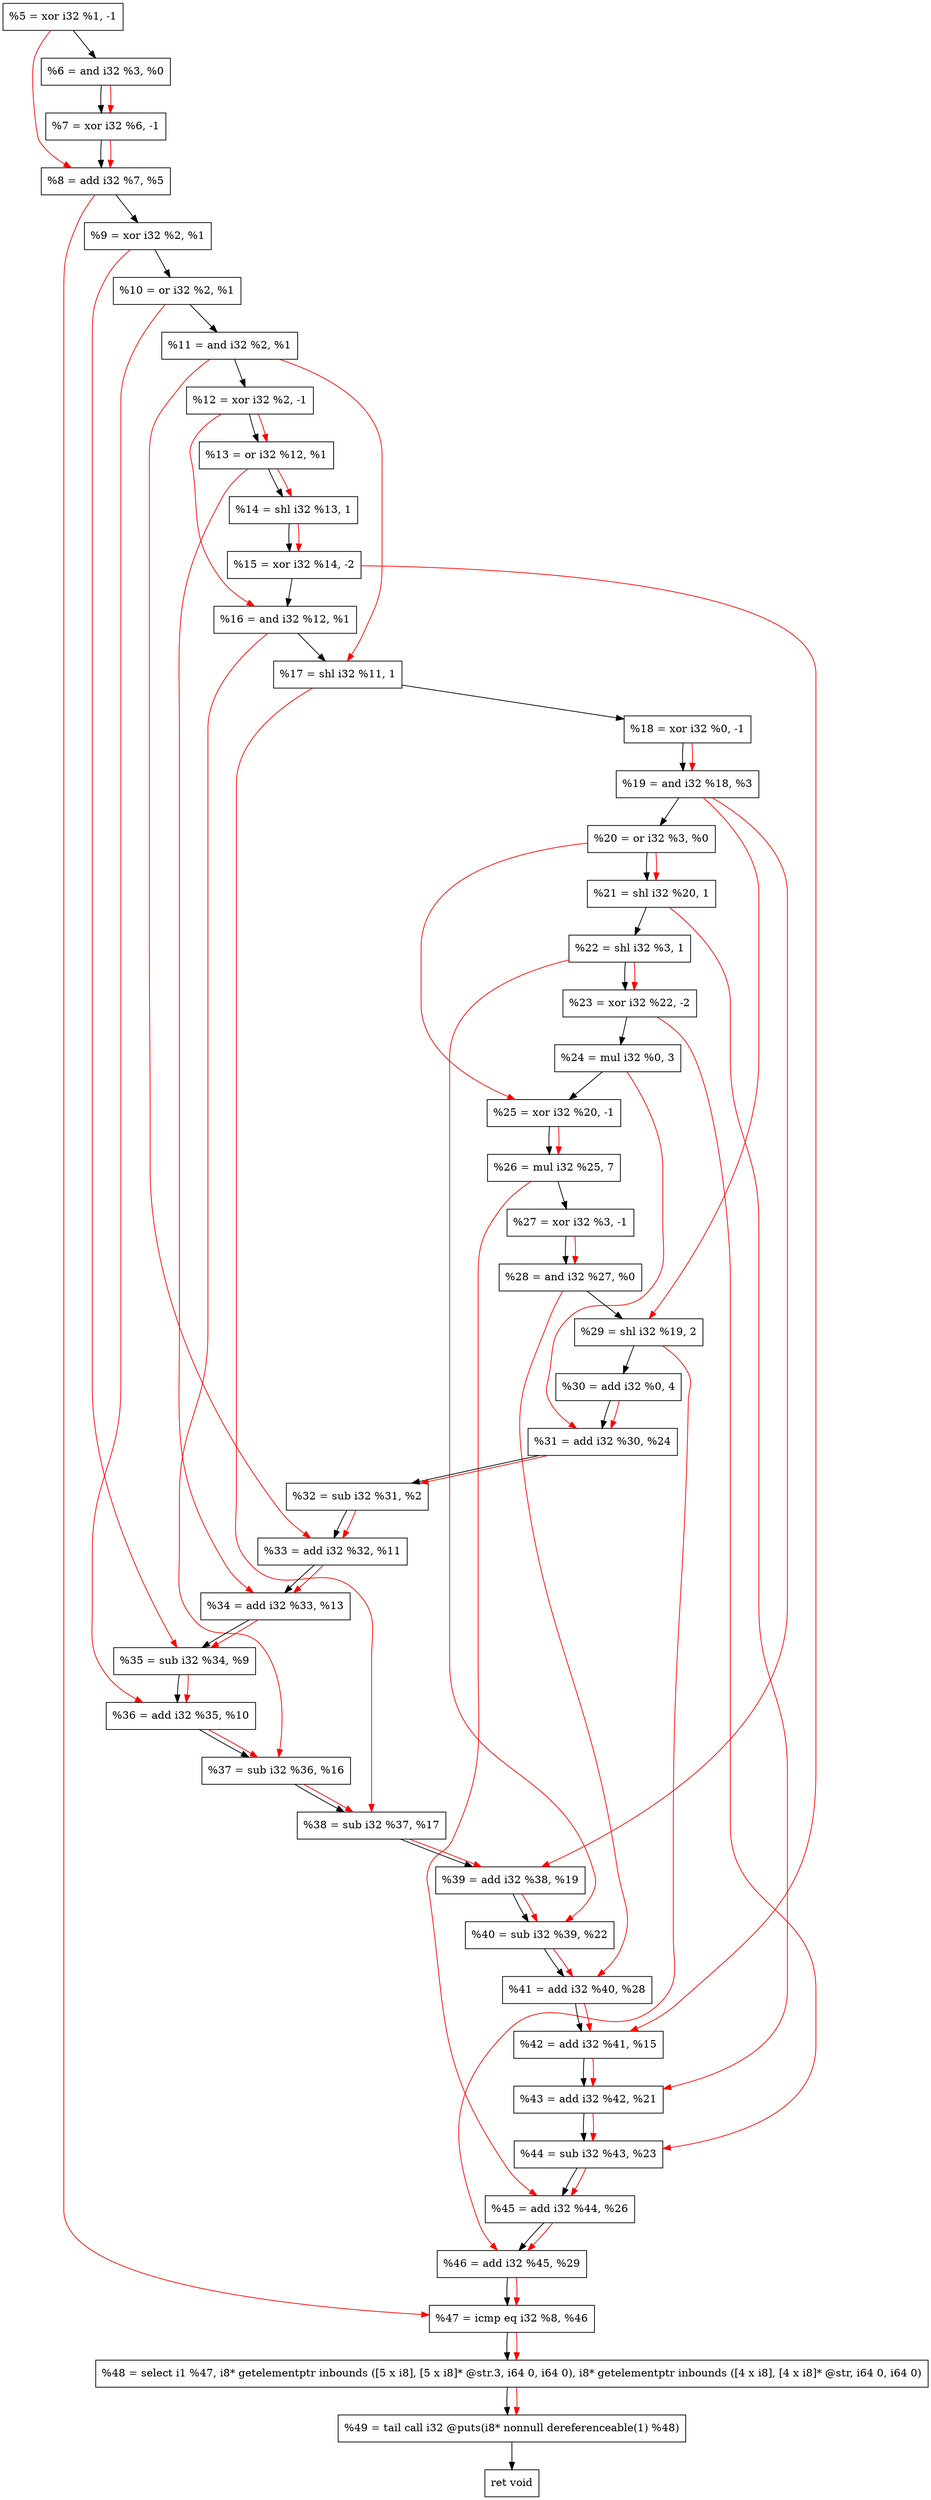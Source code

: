 digraph "DFG for'crackme' function" {
	Node0xace1b0[shape=record, label="  %5 = xor i32 %1, -1"];
	Node0xace220[shape=record, label="  %6 = and i32 %3, %0"];
	Node0xace290[shape=record, label="  %7 = xor i32 %6, -1"];
	Node0xace300[shape=record, label="  %8 = add i32 %7, %5"];
	Node0xace370[shape=record, label="  %9 = xor i32 %2, %1"];
	Node0xace3e0[shape=record, label="  %10 = or i32 %2, %1"];
	Node0xace450[shape=record, label="  %11 = and i32 %2, %1"];
	Node0xace4c0[shape=record, label="  %12 = xor i32 %2, -1"];
	Node0xace530[shape=record, label="  %13 = or i32 %12, %1"];
	Node0xace5d0[shape=record, label="  %14 = shl i32 %13, 1"];
	Node0xace670[shape=record, label="  %15 = xor i32 %14, -2"];
	Node0xace6e0[shape=record, label="  %16 = and i32 %12, %1"];
	Node0xace750[shape=record, label="  %17 = shl i32 %11, 1"];
	Node0xace7c0[shape=record, label="  %18 = xor i32 %0, -1"];
	Node0xace830[shape=record, label="  %19 = and i32 %18, %3"];
	Node0xace8a0[shape=record, label="  %20 = or i32 %3, %0"];
	Node0xace910[shape=record, label="  %21 = shl i32 %20, 1"];
	Node0xace980[shape=record, label="  %22 = shl i32 %3, 1"];
	Node0xace9f0[shape=record, label="  %23 = xor i32 %22, -2"];
	Node0xacea90[shape=record, label="  %24 = mul i32 %0, 3"];
	Node0xaceb00[shape=record, label="  %25 = xor i32 %20, -1"];
	Node0xaceba0[shape=record, label="  %26 = mul i32 %25, 7"];
	Node0xacec10[shape=record, label="  %27 = xor i32 %3, -1"];
	Node0xacec80[shape=record, label="  %28 = and i32 %27, %0"];
	Node0xaced20[shape=record, label="  %29 = shl i32 %19, 2"];
	Node0xacedc0[shape=record, label="  %30 = add i32 %0, 4"];
	Node0xacee30[shape=record, label="  %31 = add i32 %30, %24"];
	Node0xaceea0[shape=record, label="  %32 = sub i32 %31, %2"];
	Node0xacf120[shape=record, label="  %33 = add i32 %32, %11"];
	Node0xacf190[shape=record, label="  %34 = add i32 %33, %13"];
	Node0xacf200[shape=record, label="  %35 = sub i32 %34, %9"];
	Node0xacf270[shape=record, label="  %36 = add i32 %35, %10"];
	Node0xacf2e0[shape=record, label="  %37 = sub i32 %36, %16"];
	Node0xacf350[shape=record, label="  %38 = sub i32 %37, %17"];
	Node0xacf3c0[shape=record, label="  %39 = add i32 %38, %19"];
	Node0xacf430[shape=record, label="  %40 = sub i32 %39, %22"];
	Node0xacf4a0[shape=record, label="  %41 = add i32 %40, %28"];
	Node0xacf510[shape=record, label="  %42 = add i32 %41, %15"];
	Node0xacf580[shape=record, label="  %43 = add i32 %42, %21"];
	Node0xacf5f0[shape=record, label="  %44 = sub i32 %43, %23"];
	Node0xacf660[shape=record, label="  %45 = add i32 %44, %26"];
	Node0xacf6d0[shape=record, label="  %46 = add i32 %45, %29"];
	Node0xacf740[shape=record, label="  %47 = icmp eq i32 %8, %46"];
	Node0xa6e268[shape=record, label="  %48 = select i1 %47, i8* getelementptr inbounds ([5 x i8], [5 x i8]* @str.3, i64 0, i64 0), i8* getelementptr inbounds ([4 x i8], [4 x i8]* @str, i64 0, i64 0)"];
	Node0xacfbe0[shape=record, label="  %49 = tail call i32 @puts(i8* nonnull dereferenceable(1) %48)"];
	Node0xacfc30[shape=record, label="  ret void"];
	Node0xace1b0 -> Node0xace220;
	Node0xace220 -> Node0xace290;
	Node0xace290 -> Node0xace300;
	Node0xace300 -> Node0xace370;
	Node0xace370 -> Node0xace3e0;
	Node0xace3e0 -> Node0xace450;
	Node0xace450 -> Node0xace4c0;
	Node0xace4c0 -> Node0xace530;
	Node0xace530 -> Node0xace5d0;
	Node0xace5d0 -> Node0xace670;
	Node0xace670 -> Node0xace6e0;
	Node0xace6e0 -> Node0xace750;
	Node0xace750 -> Node0xace7c0;
	Node0xace7c0 -> Node0xace830;
	Node0xace830 -> Node0xace8a0;
	Node0xace8a0 -> Node0xace910;
	Node0xace910 -> Node0xace980;
	Node0xace980 -> Node0xace9f0;
	Node0xace9f0 -> Node0xacea90;
	Node0xacea90 -> Node0xaceb00;
	Node0xaceb00 -> Node0xaceba0;
	Node0xaceba0 -> Node0xacec10;
	Node0xacec10 -> Node0xacec80;
	Node0xacec80 -> Node0xaced20;
	Node0xaced20 -> Node0xacedc0;
	Node0xacedc0 -> Node0xacee30;
	Node0xacee30 -> Node0xaceea0;
	Node0xaceea0 -> Node0xacf120;
	Node0xacf120 -> Node0xacf190;
	Node0xacf190 -> Node0xacf200;
	Node0xacf200 -> Node0xacf270;
	Node0xacf270 -> Node0xacf2e0;
	Node0xacf2e0 -> Node0xacf350;
	Node0xacf350 -> Node0xacf3c0;
	Node0xacf3c0 -> Node0xacf430;
	Node0xacf430 -> Node0xacf4a0;
	Node0xacf4a0 -> Node0xacf510;
	Node0xacf510 -> Node0xacf580;
	Node0xacf580 -> Node0xacf5f0;
	Node0xacf5f0 -> Node0xacf660;
	Node0xacf660 -> Node0xacf6d0;
	Node0xacf6d0 -> Node0xacf740;
	Node0xacf740 -> Node0xa6e268;
	Node0xa6e268 -> Node0xacfbe0;
	Node0xacfbe0 -> Node0xacfc30;
edge [color=red]
	Node0xace220 -> Node0xace290;
	Node0xace290 -> Node0xace300;
	Node0xace1b0 -> Node0xace300;
	Node0xace4c0 -> Node0xace530;
	Node0xace530 -> Node0xace5d0;
	Node0xace5d0 -> Node0xace670;
	Node0xace4c0 -> Node0xace6e0;
	Node0xace450 -> Node0xace750;
	Node0xace7c0 -> Node0xace830;
	Node0xace8a0 -> Node0xace910;
	Node0xace980 -> Node0xace9f0;
	Node0xace8a0 -> Node0xaceb00;
	Node0xaceb00 -> Node0xaceba0;
	Node0xacec10 -> Node0xacec80;
	Node0xace830 -> Node0xaced20;
	Node0xacedc0 -> Node0xacee30;
	Node0xacea90 -> Node0xacee30;
	Node0xacee30 -> Node0xaceea0;
	Node0xaceea0 -> Node0xacf120;
	Node0xace450 -> Node0xacf120;
	Node0xacf120 -> Node0xacf190;
	Node0xace530 -> Node0xacf190;
	Node0xacf190 -> Node0xacf200;
	Node0xace370 -> Node0xacf200;
	Node0xacf200 -> Node0xacf270;
	Node0xace3e0 -> Node0xacf270;
	Node0xacf270 -> Node0xacf2e0;
	Node0xace6e0 -> Node0xacf2e0;
	Node0xacf2e0 -> Node0xacf350;
	Node0xace750 -> Node0xacf350;
	Node0xacf350 -> Node0xacf3c0;
	Node0xace830 -> Node0xacf3c0;
	Node0xacf3c0 -> Node0xacf430;
	Node0xace980 -> Node0xacf430;
	Node0xacf430 -> Node0xacf4a0;
	Node0xacec80 -> Node0xacf4a0;
	Node0xacf4a0 -> Node0xacf510;
	Node0xace670 -> Node0xacf510;
	Node0xacf510 -> Node0xacf580;
	Node0xace910 -> Node0xacf580;
	Node0xacf580 -> Node0xacf5f0;
	Node0xace9f0 -> Node0xacf5f0;
	Node0xacf5f0 -> Node0xacf660;
	Node0xaceba0 -> Node0xacf660;
	Node0xacf660 -> Node0xacf6d0;
	Node0xaced20 -> Node0xacf6d0;
	Node0xace300 -> Node0xacf740;
	Node0xacf6d0 -> Node0xacf740;
	Node0xacf740 -> Node0xa6e268;
	Node0xa6e268 -> Node0xacfbe0;
}
